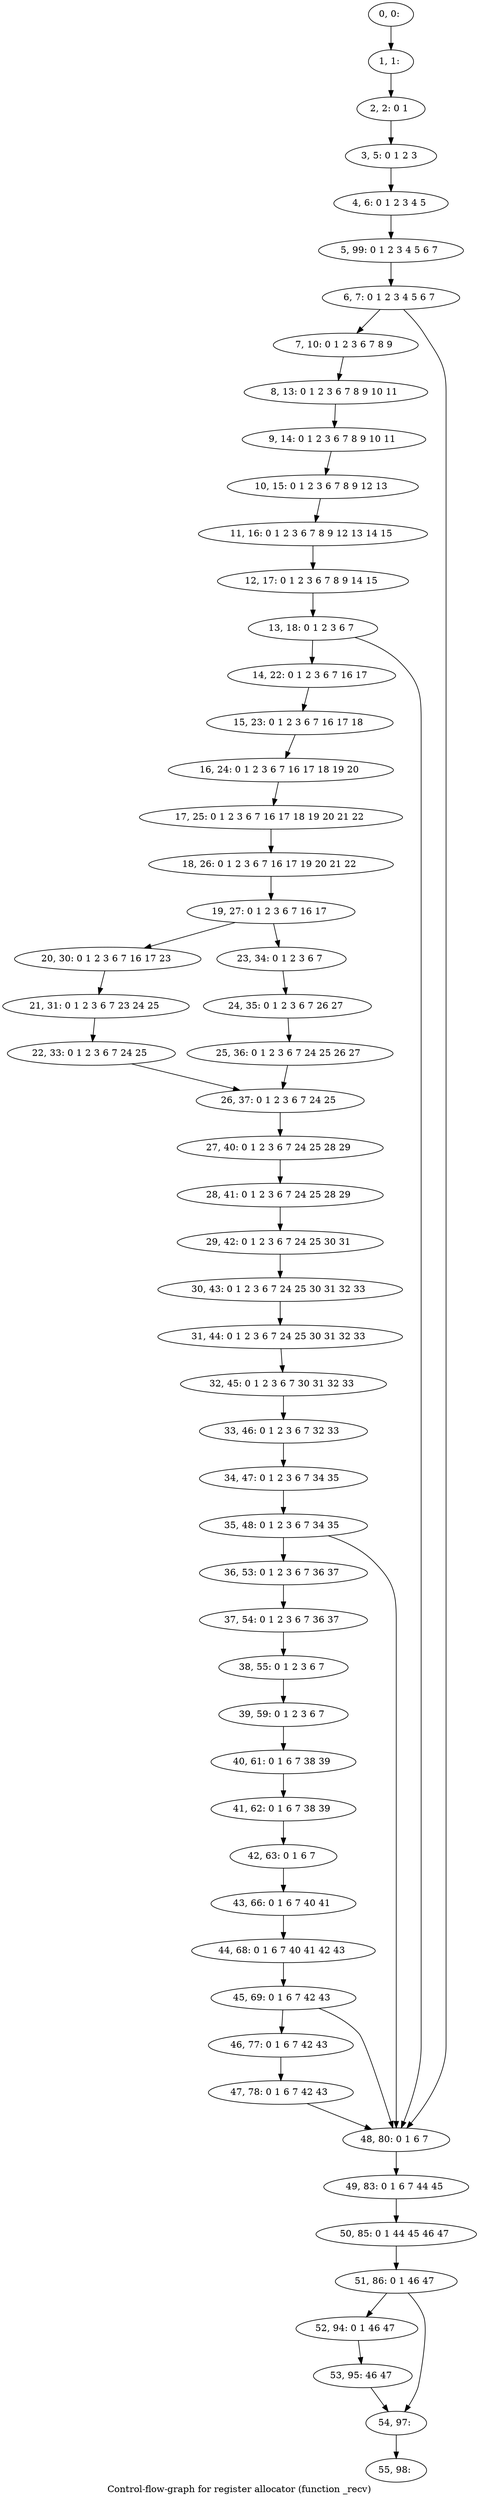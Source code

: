 digraph G {
graph [label="Control-flow-graph for register allocator (function _recv)"]
0[label="0, 0: "];
1[label="1, 1: "];
2[label="2, 2: 0 1 "];
3[label="3, 5: 0 1 2 3 "];
4[label="4, 6: 0 1 2 3 4 5 "];
5[label="5, 99: 0 1 2 3 4 5 6 7 "];
6[label="6, 7: 0 1 2 3 4 5 6 7 "];
7[label="7, 10: 0 1 2 3 6 7 8 9 "];
8[label="8, 13: 0 1 2 3 6 7 8 9 10 11 "];
9[label="9, 14: 0 1 2 3 6 7 8 9 10 11 "];
10[label="10, 15: 0 1 2 3 6 7 8 9 12 13 "];
11[label="11, 16: 0 1 2 3 6 7 8 9 12 13 14 15 "];
12[label="12, 17: 0 1 2 3 6 7 8 9 14 15 "];
13[label="13, 18: 0 1 2 3 6 7 "];
14[label="14, 22: 0 1 2 3 6 7 16 17 "];
15[label="15, 23: 0 1 2 3 6 7 16 17 18 "];
16[label="16, 24: 0 1 2 3 6 7 16 17 18 19 20 "];
17[label="17, 25: 0 1 2 3 6 7 16 17 18 19 20 21 22 "];
18[label="18, 26: 0 1 2 3 6 7 16 17 19 20 21 22 "];
19[label="19, 27: 0 1 2 3 6 7 16 17 "];
20[label="20, 30: 0 1 2 3 6 7 16 17 23 "];
21[label="21, 31: 0 1 2 3 6 7 23 24 25 "];
22[label="22, 33: 0 1 2 3 6 7 24 25 "];
23[label="23, 34: 0 1 2 3 6 7 "];
24[label="24, 35: 0 1 2 3 6 7 26 27 "];
25[label="25, 36: 0 1 2 3 6 7 24 25 26 27 "];
26[label="26, 37: 0 1 2 3 6 7 24 25 "];
27[label="27, 40: 0 1 2 3 6 7 24 25 28 29 "];
28[label="28, 41: 0 1 2 3 6 7 24 25 28 29 "];
29[label="29, 42: 0 1 2 3 6 7 24 25 30 31 "];
30[label="30, 43: 0 1 2 3 6 7 24 25 30 31 32 33 "];
31[label="31, 44: 0 1 2 3 6 7 24 25 30 31 32 33 "];
32[label="32, 45: 0 1 2 3 6 7 30 31 32 33 "];
33[label="33, 46: 0 1 2 3 6 7 32 33 "];
34[label="34, 47: 0 1 2 3 6 7 34 35 "];
35[label="35, 48: 0 1 2 3 6 7 34 35 "];
36[label="36, 53: 0 1 2 3 6 7 36 37 "];
37[label="37, 54: 0 1 2 3 6 7 36 37 "];
38[label="38, 55: 0 1 2 3 6 7 "];
39[label="39, 59: 0 1 2 3 6 7 "];
40[label="40, 61: 0 1 6 7 38 39 "];
41[label="41, 62: 0 1 6 7 38 39 "];
42[label="42, 63: 0 1 6 7 "];
43[label="43, 66: 0 1 6 7 40 41 "];
44[label="44, 68: 0 1 6 7 40 41 42 43 "];
45[label="45, 69: 0 1 6 7 42 43 "];
46[label="46, 77: 0 1 6 7 42 43 "];
47[label="47, 78: 0 1 6 7 42 43 "];
48[label="48, 80: 0 1 6 7 "];
49[label="49, 83: 0 1 6 7 44 45 "];
50[label="50, 85: 0 1 44 45 46 47 "];
51[label="51, 86: 0 1 46 47 "];
52[label="52, 94: 0 1 46 47 "];
53[label="53, 95: 46 47 "];
54[label="54, 97: "];
55[label="55, 98: "];
0->1 ;
1->2 ;
2->3 ;
3->4 ;
4->5 ;
5->6 ;
6->7 ;
6->48 ;
7->8 ;
8->9 ;
9->10 ;
10->11 ;
11->12 ;
12->13 ;
13->14 ;
13->48 ;
14->15 ;
15->16 ;
16->17 ;
17->18 ;
18->19 ;
19->20 ;
19->23 ;
20->21 ;
21->22 ;
22->26 ;
23->24 ;
24->25 ;
25->26 ;
26->27 ;
27->28 ;
28->29 ;
29->30 ;
30->31 ;
31->32 ;
32->33 ;
33->34 ;
34->35 ;
35->36 ;
35->48 ;
36->37 ;
37->38 ;
38->39 ;
39->40 ;
40->41 ;
41->42 ;
42->43 ;
43->44 ;
44->45 ;
45->46 ;
45->48 ;
46->47 ;
47->48 ;
48->49 ;
49->50 ;
50->51 ;
51->52 ;
51->54 ;
52->53 ;
53->54 ;
54->55 ;
}
